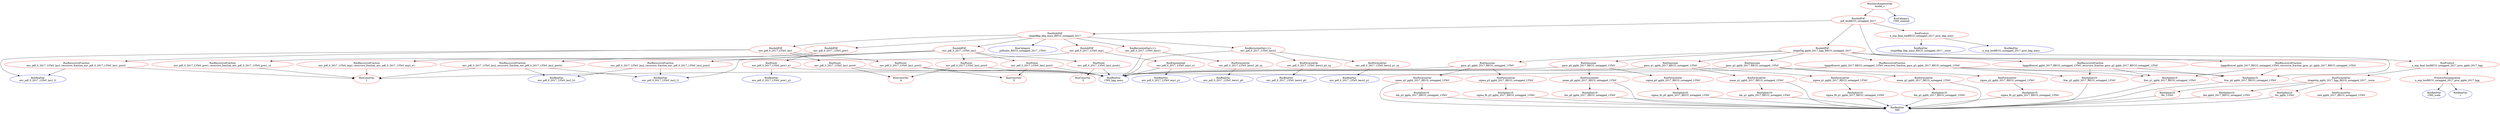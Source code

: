 digraph model_s{
"model_s" [ color=red, label="RooSimultaneousOpt\nmodel_s"];
"pdf_binRECO_untagged_2017" [ color=red, label="RooAddPdf\npdf_binRECO_untagged_2017"];
"shapeBkg_bkg_mass_RECO_untagged_2017" [ color=red, label="RooMultiPdf\nshapeBkg_bkg_mass_RECO_untagged_2017"];
"pdfindex_RECO_untagged_2017_13TeV" [ color=blue, label="RooCategory\npdfindex_RECO_untagged_2017_13TeV"];
"env_pdf_0_2017_13TeV_bern1" [ color=red, label="RooBernsteinFast<1>\nenv_pdf_0_2017_13TeV_bern1"];
"env_pdf_0_2017_13TeV_bern1_p0_sq" [ color=red, label="RooFormulaVar\nenv_pdf_0_2017_13TeV_bern1_p0_sq"];
"env_pdf_0_2017_13TeV_bern1_p0" [ color=blue, label="RooRealVar\nenv_pdf_0_2017_13TeV_bern1_p0"];
"CMS_hgg_mass" [ color=blue, label="RooRealVar\nCMS_hgg_mass"];
"env_pdf_0_2017_13TeV_bern2" [ color=red, label="RooBernsteinFast<2>\nenv_pdf_0_2017_13TeV_bern2"];
"env_pdf_0_2017_13TeV_bern2_p0_sq" [ color=red, label="RooFormulaVar\nenv_pdf_0_2017_13TeV_bern2_p0_sq"];
"env_pdf_0_2017_13TeV_bern2_p0" [ color=blue, label="RooRealVar\nenv_pdf_0_2017_13TeV_bern2_p0"];
"env_pdf_0_2017_13TeV_bern2_p1_sq" [ color=red, label="RooFormulaVar\nenv_pdf_0_2017_13TeV_bern2_p1_sq"];
"env_pdf_0_2017_13TeV_bern2_p1" [ color=blue, label="RooRealVar\nenv_pdf_0_2017_13TeV_bern2_p1"];
"env_pdf_0_2017_13TeV_exp1" [ color=red, label="RooAddPdf\nenv_pdf_0_2017_13TeV_exp1"];
"env_pdf_0_2017_13TeV_exp1_e1" [ color=red, label="RooExponential\nenv_pdf_0_2017_13TeV_exp1_e1"];
"env_pdf_0_2017_13TeV_exp1_p1" [ color=blue, label="RooRealVar\nenv_pdf_0_2017_13TeV_exp1_p1"];
"env_pdf_0_2017_13TeV_exp1_recursive_fraction_env_pdf_0_2017_13TeV_exp1_e1" [ color=red, label="RooRecursiveFraction\nenv_pdf_0_2017_13TeV_exp1_recursive_fraction_env_pdf_0_2017_13TeV_exp1_e1"];
"1" [ color=red, label="RooConstVar\n1"];
"env_pdf_0_2017_13TeV_pow1" [ color=red, label="RooAddPdf\nenv_pdf_0_2017_13TeV_pow1"];
"env_pdf_0_2017_13TeV_pow1_e1" [ color=red, label="RooPower\nenv_pdf_0_2017_13TeV_pow1_e1"];
"env_pdf_0_2017_13TeV_pow1_p1" [ color=blue, label="RooRealVar\nenv_pdf_0_2017_13TeV_pow1_p1"];
"env_pdf_0_2017_13TeV_pow1_recursive_fraction_env_pdf_0_2017_13TeV_pow1_e1" [ color=red, label="RooRecursiveFraction\nenv_pdf_0_2017_13TeV_pow1_recursive_fraction_env_pdf_0_2017_13TeV_pow1_e1"];
"env_pdf_0_2017_13TeV_lau1" [ color=red, label="RooAddPdf\nenv_pdf_0_2017_13TeV_lau1"];
"env_pdf_0_2017_13TeV_lau1_pow0" [ color=red, label="RooPower\nenv_pdf_0_2017_13TeV_lau1_pow0"];
"-4" [ color=red, label="RooConstVar\n-4"];
"env_pdf_0_2017_13TeV_lau1_l1" [ color=blue, label="RooRealVar\nenv_pdf_0_2017_13TeV_lau1_l1"];
"env_pdf_0_2017_13TeV_lau1_powl1" [ color=red, label="RooPower\nenv_pdf_0_2017_13TeV_lau1_powl1"];
"-5" [ color=red, label="RooConstVar\n-5"];
"env_pdf_0_2017_13TeV_lau1_recursive_fraction_env_pdf_0_2017_13TeV_lau1_powl1" [ color=red, label="RooRecursiveFraction\nenv_pdf_0_2017_13TeV_lau1_recursive_fraction_env_pdf_0_2017_13TeV_lau1_powl1"];
"env_pdf_0_2017_13TeV_lau2" [ color=red, label="RooAddPdf\nenv_pdf_0_2017_13TeV_lau2"];
"env_pdf_0_2017_13TeV_lau2_pow0" [ color=red, label="RooPower\nenv_pdf_0_2017_13TeV_lau2_pow0"];
"env_pdf_0_2017_13TeV_lau2_l1" [ color=blue, label="RooRealVar\nenv_pdf_0_2017_13TeV_lau2_l1"];
"env_pdf_0_2017_13TeV_lau2_powl1" [ color=red, label="RooPower\nenv_pdf_0_2017_13TeV_lau2_powl1"];
"env_pdf_0_2017_13TeV_lau2_recursive_fraction_env_pdf_0_2017_13TeV_lau2_powl1" [ color=red, label="RooRecursiveFraction\nenv_pdf_0_2017_13TeV_lau2_recursive_fraction_env_pdf_0_2017_13TeV_lau2_powl1"];
"env_pdf_0_2017_13TeV_lau2_h1" [ color=blue, label="RooRealVar\nenv_pdf_0_2017_13TeV_lau2_h1"];
"env_pdf_0_2017_13TeV_lau2_powh1" [ color=red, label="RooPower\nenv_pdf_0_2017_13TeV_lau2_powh1"];
"-3" [ color=red, label="RooConstVar\n-3"];
"env_pdf_0_2017_13TeV_lau2_recursive_fraction_env_pdf_0_2017_13TeV_lau2_powh1" [ color=red, label="RooRecursiveFraction\nenv_pdf_0_2017_13TeV_lau2_recursive_fraction_env_pdf_0_2017_13TeV_lau2_powh1"];
"n_exp_final_binRECO_untagged_2017_proc_bkg_mass" [ color=red, label="RooProduct\nn_exp_final_binRECO_untagged_2017_proc_bkg_mass"];
"n_exp_binRECO_untagged_2017_proc_bkg_mass" [ color=blue, label="RooRealVar\nn_exp_binRECO_untagged_2017_proc_bkg_mass"];
"shapeBkg_bkg_mass_RECO_untagged_2017__norm" [ color=blue, label="RooRealVar\nshapeBkg_bkg_mass_RECO_untagged_2017__norm"];
"shapeSig_gghh_2017_hgg_RECO_untagged_2017" [ color=red, label="RooAddPdf\nshapeSig_gghh_2017_hgg_RECO_untagged_2017"];
"gaus_g0_gghh_2017_RECO_untagged_13TeV" [ color=red, label="RooGaussian\ngaus_g0_gghh_2017_RECO_untagged_13TeV"];
"mean_g0_gghh_2017_RECO_untagged_13TeV" [ color=red, label="RooFormulaVar\nmean_g0_gghh_2017_RECO_untagged_13TeV"];
"dm_g0_gghh_2017_RECO_untagged_13TeV" [ color=red, label="RooSpline1D\ndm_g0_gghh_2017_RECO_untagged_13TeV"];
"MH" [ color=blue, label="RooRealVar\nMH"];
"sigma_g0_gghh_2017_RECO_untagged_13TeV" [ color=red, label="RooFormulaVar\nsigma_g0_gghh_2017_RECO_untagged_13TeV"];
"sigma_fit_g0_gghh_2017_RECO_untagged_13TeV" [ color=red, label="RooSpline1D\nsigma_fit_g0_gghh_2017_RECO_untagged_13TeV"];
"frac_g0_gghh_2017_RECO_untagged_13TeV" [ color=red, label="RooSpline1D\nfrac_g0_gghh_2017_RECO_untagged_13TeV"];
"gaus_g1_gghh_2017_RECO_untagged_13TeV" [ color=red, label="RooGaussian\ngaus_g1_gghh_2017_RECO_untagged_13TeV"];
"mean_g1_gghh_2017_RECO_untagged_13TeV" [ color=red, label="RooFormulaVar\nmean_g1_gghh_2017_RECO_untagged_13TeV"];
"dm_g1_gghh_2017_RECO_untagged_13TeV" [ color=red, label="RooSpline1D\ndm_g1_gghh_2017_RECO_untagged_13TeV"];
"sigma_g1_gghh_2017_RECO_untagged_13TeV" [ color=red, label="RooFormulaVar\nsigma_g1_gghh_2017_RECO_untagged_13TeV"];
"sigma_fit_g1_gghh_2017_RECO_untagged_13TeV" [ color=red, label="RooSpline1D\nsigma_fit_g1_gghh_2017_RECO_untagged_13TeV"];
"hggpdfsmrel_gghh_2017_RECO_untagged_13TeV_recursive_fraction_gaus_g1_gghh_2017_RECO_untagged_13TeV" [ color=red, label="RooRecursiveFraction\nhggpdfsmrel_gghh_2017_RECO_untagged_13TeV_recursive_fraction_gaus_g1_gghh_2017_RECO_untagged_13TeV"];
"frac_g1_gghh_2017_RECO_untagged_13TeV" [ color=red, label="RooSpline1D\nfrac_g1_gghh_2017_RECO_untagged_13TeV"];
"gaus_g2_gghh_2017_RECO_untagged_13TeV" [ color=red, label="RooGaussian\ngaus_g2_gghh_2017_RECO_untagged_13TeV"];
"mean_g2_gghh_2017_RECO_untagged_13TeV" [ color=red, label="RooFormulaVar\nmean_g2_gghh_2017_RECO_untagged_13TeV"];
"dm_g2_gghh_2017_RECO_untagged_13TeV" [ color=red, label="RooSpline1D\ndm_g2_gghh_2017_RECO_untagged_13TeV"];
"sigma_g2_gghh_2017_RECO_untagged_13TeV" [ color=red, label="RooFormulaVar\nsigma_g2_gghh_2017_RECO_untagged_13TeV"];
"sigma_fit_g2_gghh_2017_RECO_untagged_13TeV" [ color=red, label="RooSpline1D\nsigma_fit_g2_gghh_2017_RECO_untagged_13TeV"];
"hggpdfsmrel_gghh_2017_RECO_untagged_13TeV_recursive_fraction_gaus_g2_gghh_2017_RECO_untagged_13TeV" [ color=red, label="RooRecursiveFraction\nhggpdfsmrel_gghh_2017_RECO_untagged_13TeV_recursive_fraction_gaus_g2_gghh_2017_RECO_untagged_13TeV"];
"frac_g2_gghh_2017_RECO_untagged_13TeV" [ color=red, label="RooSpline1D\nfrac_g2_gghh_2017_RECO_untagged_13TeV"];
"gaus_g3_gghh_2017_RECO_untagged_13TeV" [ color=red, label="RooGaussian\ngaus_g3_gghh_2017_RECO_untagged_13TeV"];
"mean_g3_gghh_2017_RECO_untagged_13TeV" [ color=red, label="RooFormulaVar\nmean_g3_gghh_2017_RECO_untagged_13TeV"];
"dm_g3_gghh_2017_RECO_untagged_13TeV" [ color=red, label="RooSpline1D\ndm_g3_gghh_2017_RECO_untagged_13TeV"];
"sigma_g3_gghh_2017_RECO_untagged_13TeV" [ color=red, label="RooFormulaVar\nsigma_g3_gghh_2017_RECO_untagged_13TeV"];
"sigma_fit_g3_gghh_2017_RECO_untagged_13TeV" [ color=red, label="RooSpline1D\nsigma_fit_g3_gghh_2017_RECO_untagged_13TeV"];
"hggpdfsmrel_gghh_2017_RECO_untagged_13TeV_recursive_fraction_gaus_g3_gghh_2017_RECO_untagged_13TeV" [ color=red, label="RooRecursiveFraction\nhggpdfsmrel_gghh_2017_RECO_untagged_13TeV_recursive_fraction_gaus_g3_gghh_2017_RECO_untagged_13TeV"];
"n_exp_final_binRECO_untagged_2017_proc_gghh_2017_hgg" [ color=red, label="RooProduct\nn_exp_final_binRECO_untagged_2017_proc_gghh_2017_hgg"];
"n_exp_binRECO_untagged_2017_proc_gghh_2017_hgg" [ color=red, label="ProcessNormalization\nn_exp_binRECO_untagged_2017_proc_gghh_2017_hgg"];
"r" [ color=blue, label="RooRealVar\nr"];
"CMS_scale" [ color=blue, label="RooRealVar\nCMS_scale"];
"shapeSig_gghh_2017_hgg_RECO_untagged_2017__norm" [ color=red, label="RooFormulaVar\nshapeSig_gghh_2017_hgg_RECO_untagged_2017__norm"];
"fxs_gghh_13TeV" [ color=red, label="RooSpline1D\nfxs_gghh_13TeV"];
"fbr_13TeV" [ color=red, label="RooSpline1D\nfbr_13TeV"];
"fea_gghh_2017_RECO_untagged_13TeV" [ color=red, label="RooSpline1D\nfea_gghh_2017_RECO_untagged_13TeV"];
"rate_gghh_2017_RECO_untagged_13TeV" [ color=red, label="RooFormulaVar\nrate_gghh_2017_RECO_untagged_13TeV"];
"CMS_channel" [ color=blue, label="RooCategory\nCMS_channel"];
"shapeSig_gghh_2017_hgg_RECO_untagged_2017__norm" -> "fxs_gghh_13TeV";
"shapeSig_gghh_2017_hgg_RECO_untagged_2017__norm" -> "fbr_13TeV";
"shapeSig_gghh_2017_hgg_RECO_untagged_2017__norm" -> "fea_gghh_2017_RECO_untagged_13TeV";
"shapeSig_gghh_2017_hgg_RECO_untagged_2017__norm" -> "rate_gghh_2017_RECO_untagged_13TeV";
"fxs_gghh_13TeV" -> "MH";
"fbr_13TeV" -> "MH";
"fea_gghh_2017_RECO_untagged_13TeV" -> "MH";
"n_exp_binRECO_untagged_2017_proc_gghh_2017_hgg" -> "r";
"n_exp_binRECO_untagged_2017_proc_gghh_2017_hgg" -> "CMS_scale";
"model_s" -> "CMS_channel";
"model_s" -> "pdf_binRECO_untagged_2017";
"pdf_binRECO_untagged_2017" -> "shapeBkg_bkg_mass_RECO_untagged_2017";
"pdf_binRECO_untagged_2017" -> "n_exp_final_binRECO_untagged_2017_proc_bkg_mass";
"pdf_binRECO_untagged_2017" -> "shapeSig_gghh_2017_hgg_RECO_untagged_2017";
"pdf_binRECO_untagged_2017" -> "n_exp_final_binRECO_untagged_2017_proc_gghh_2017_hgg";
"shapeBkg_bkg_mass_RECO_untagged_2017" -> "pdfindex_RECO_untagged_2017_13TeV";
"shapeBkg_bkg_mass_RECO_untagged_2017" -> "env_pdf_0_2017_13TeV_bern1";
"shapeBkg_bkg_mass_RECO_untagged_2017" -> "env_pdf_0_2017_13TeV_bern2";
"shapeBkg_bkg_mass_RECO_untagged_2017" -> "env_pdf_0_2017_13TeV_exp1";
"shapeBkg_bkg_mass_RECO_untagged_2017" -> "env_pdf_0_2017_13TeV_pow1";
"shapeBkg_bkg_mass_RECO_untagged_2017" -> "env_pdf_0_2017_13TeV_lau1";
"shapeBkg_bkg_mass_RECO_untagged_2017" -> "env_pdf_0_2017_13TeV_lau2";
"env_pdf_0_2017_13TeV_bern1" -> "CMS_hgg_mass";
"env_pdf_0_2017_13TeV_bern1" -> "env_pdf_0_2017_13TeV_bern1_p0_sq";
"env_pdf_0_2017_13TeV_bern1_p0_sq" -> "env_pdf_0_2017_13TeV_bern1_p0";
"env_pdf_0_2017_13TeV_bern2" -> "CMS_hgg_mass";
"env_pdf_0_2017_13TeV_bern2" -> "env_pdf_0_2017_13TeV_bern2_p0_sq";
"env_pdf_0_2017_13TeV_bern2" -> "env_pdf_0_2017_13TeV_bern2_p1_sq";
"env_pdf_0_2017_13TeV_bern2_p0_sq" -> "env_pdf_0_2017_13TeV_bern2_p0";
"env_pdf_0_2017_13TeV_bern2_p1_sq" -> "env_pdf_0_2017_13TeV_bern2_p1";
"env_pdf_0_2017_13TeV_exp1" -> "env_pdf_0_2017_13TeV_exp1_e1";
"env_pdf_0_2017_13TeV_exp1" -> "env_pdf_0_2017_13TeV_exp1_recursive_fraction_env_pdf_0_2017_13TeV_exp1_e1";
"env_pdf_0_2017_13TeV_exp1_e1" -> "CMS_hgg_mass";
"env_pdf_0_2017_13TeV_exp1_e1" -> "env_pdf_0_2017_13TeV_exp1_p1";
"env_pdf_0_2017_13TeV_exp1_recursive_fraction_env_pdf_0_2017_13TeV_exp1_e1" -> "1";
"env_pdf_0_2017_13TeV_pow1" -> "env_pdf_0_2017_13TeV_pow1_e1";
"env_pdf_0_2017_13TeV_pow1" -> "env_pdf_0_2017_13TeV_pow1_recursive_fraction_env_pdf_0_2017_13TeV_pow1_e1";
"env_pdf_0_2017_13TeV_pow1_e1" -> "CMS_hgg_mass";
"env_pdf_0_2017_13TeV_pow1_e1" -> "env_pdf_0_2017_13TeV_pow1_p1";
"env_pdf_0_2017_13TeV_pow1_recursive_fraction_env_pdf_0_2017_13TeV_pow1_e1" -> "1";
"env_pdf_0_2017_13TeV_lau1" -> "env_pdf_0_2017_13TeV_lau1_pow0";
"env_pdf_0_2017_13TeV_lau1" -> "env_pdf_0_2017_13TeV_lau1_l1";
"env_pdf_0_2017_13TeV_lau1" -> "env_pdf_0_2017_13TeV_lau1_powl1";
"env_pdf_0_2017_13TeV_lau1" -> "env_pdf_0_2017_13TeV_lau1_recursive_fraction_env_pdf_0_2017_13TeV_lau1_powl1";
"env_pdf_0_2017_13TeV_lau1_pow0" -> "CMS_hgg_mass";
"env_pdf_0_2017_13TeV_lau1_pow0" -> "-4";
"env_pdf_0_2017_13TeV_lau1_powl1" -> "CMS_hgg_mass";
"env_pdf_0_2017_13TeV_lau1_powl1" -> "-5";
"env_pdf_0_2017_13TeV_lau1_recursive_fraction_env_pdf_0_2017_13TeV_lau1_powl1" -> "1";
"env_pdf_0_2017_13TeV_lau1_recursive_fraction_env_pdf_0_2017_13TeV_lau1_powl1" -> "env_pdf_0_2017_13TeV_lau1_l1";
"env_pdf_0_2017_13TeV_lau2" -> "env_pdf_0_2017_13TeV_lau2_pow0";
"env_pdf_0_2017_13TeV_lau2" -> "env_pdf_0_2017_13TeV_lau2_l1";
"env_pdf_0_2017_13TeV_lau2" -> "env_pdf_0_2017_13TeV_lau2_powl1";
"env_pdf_0_2017_13TeV_lau2" -> "env_pdf_0_2017_13TeV_lau2_recursive_fraction_env_pdf_0_2017_13TeV_lau2_powl1";
"env_pdf_0_2017_13TeV_lau2" -> "env_pdf_0_2017_13TeV_lau2_powh1";
"env_pdf_0_2017_13TeV_lau2" -> "env_pdf_0_2017_13TeV_lau2_recursive_fraction_env_pdf_0_2017_13TeV_lau2_powh1";
"env_pdf_0_2017_13TeV_lau2_pow0" -> "CMS_hgg_mass";
"env_pdf_0_2017_13TeV_lau2_pow0" -> "-4";
"env_pdf_0_2017_13TeV_lau2_powl1" -> "CMS_hgg_mass";
"env_pdf_0_2017_13TeV_lau2_powl1" -> "-5";
"env_pdf_0_2017_13TeV_lau2_recursive_fraction_env_pdf_0_2017_13TeV_lau2_powl1" -> "env_pdf_0_2017_13TeV_lau2_l1";
"env_pdf_0_2017_13TeV_lau2_recursive_fraction_env_pdf_0_2017_13TeV_lau2_powl1" -> "env_pdf_0_2017_13TeV_lau2_h1";
"env_pdf_0_2017_13TeV_lau2_powh1" -> "CMS_hgg_mass";
"env_pdf_0_2017_13TeV_lau2_powh1" -> "-3";
"env_pdf_0_2017_13TeV_lau2_recursive_fraction_env_pdf_0_2017_13TeV_lau2_powh1" -> "1";
"env_pdf_0_2017_13TeV_lau2_recursive_fraction_env_pdf_0_2017_13TeV_lau2_powh1" -> "env_pdf_0_2017_13TeV_lau2_l1";
"env_pdf_0_2017_13TeV_lau2_recursive_fraction_env_pdf_0_2017_13TeV_lau2_powh1" -> "env_pdf_0_2017_13TeV_lau2_h1";
"n_exp_final_binRECO_untagged_2017_proc_bkg_mass" -> "shapeBkg_bkg_mass_RECO_untagged_2017__norm";
"n_exp_final_binRECO_untagged_2017_proc_bkg_mass" -> "n_exp_binRECO_untagged_2017_proc_bkg_mass";
"shapeSig_gghh_2017_hgg_RECO_untagged_2017" -> "gaus_g0_gghh_2017_RECO_untagged_13TeV";
"shapeSig_gghh_2017_hgg_RECO_untagged_2017" -> "frac_g0_gghh_2017_RECO_untagged_13TeV";
"shapeSig_gghh_2017_hgg_RECO_untagged_2017" -> "gaus_g1_gghh_2017_RECO_untagged_13TeV";
"shapeSig_gghh_2017_hgg_RECO_untagged_2017" -> "hggpdfsmrel_gghh_2017_RECO_untagged_13TeV_recursive_fraction_gaus_g1_gghh_2017_RECO_untagged_13TeV";
"shapeSig_gghh_2017_hgg_RECO_untagged_2017" -> "gaus_g2_gghh_2017_RECO_untagged_13TeV";
"shapeSig_gghh_2017_hgg_RECO_untagged_2017" -> "hggpdfsmrel_gghh_2017_RECO_untagged_13TeV_recursive_fraction_gaus_g2_gghh_2017_RECO_untagged_13TeV";
"shapeSig_gghh_2017_hgg_RECO_untagged_2017" -> "gaus_g3_gghh_2017_RECO_untagged_13TeV";
"shapeSig_gghh_2017_hgg_RECO_untagged_2017" -> "hggpdfsmrel_gghh_2017_RECO_untagged_13TeV_recursive_fraction_gaus_g3_gghh_2017_RECO_untagged_13TeV";
"gaus_g0_gghh_2017_RECO_untagged_13TeV" -> "CMS_hgg_mass";
"gaus_g0_gghh_2017_RECO_untagged_13TeV" -> "mean_g0_gghh_2017_RECO_untagged_13TeV";
"gaus_g0_gghh_2017_RECO_untagged_13TeV" -> "sigma_g0_gghh_2017_RECO_untagged_13TeV";
"mean_g0_gghh_2017_RECO_untagged_13TeV" -> "MH";
"mean_g0_gghh_2017_RECO_untagged_13TeV" -> "dm_g0_gghh_2017_RECO_untagged_13TeV";
"dm_g0_gghh_2017_RECO_untagged_13TeV" -> "MH";
"sigma_g0_gghh_2017_RECO_untagged_13TeV" -> "sigma_fit_g0_gghh_2017_RECO_untagged_13TeV";
"sigma_fit_g0_gghh_2017_RECO_untagged_13TeV" -> "MH";
"frac_g0_gghh_2017_RECO_untagged_13TeV" -> "MH";
"gaus_g1_gghh_2017_RECO_untagged_13TeV" -> "CMS_hgg_mass";
"gaus_g1_gghh_2017_RECO_untagged_13TeV" -> "mean_g1_gghh_2017_RECO_untagged_13TeV";
"gaus_g1_gghh_2017_RECO_untagged_13TeV" -> "sigma_g1_gghh_2017_RECO_untagged_13TeV";
"mean_g1_gghh_2017_RECO_untagged_13TeV" -> "MH";
"mean_g1_gghh_2017_RECO_untagged_13TeV" -> "dm_g1_gghh_2017_RECO_untagged_13TeV";
"dm_g1_gghh_2017_RECO_untagged_13TeV" -> "MH";
"sigma_g1_gghh_2017_RECO_untagged_13TeV" -> "sigma_fit_g1_gghh_2017_RECO_untagged_13TeV";
"sigma_fit_g1_gghh_2017_RECO_untagged_13TeV" -> "MH";
"hggpdfsmrel_gghh_2017_RECO_untagged_13TeV_recursive_fraction_gaus_g1_gghh_2017_RECO_untagged_13TeV" -> "frac_g0_gghh_2017_RECO_untagged_13TeV";
"hggpdfsmrel_gghh_2017_RECO_untagged_13TeV_recursive_fraction_gaus_g1_gghh_2017_RECO_untagged_13TeV" -> "frac_g1_gghh_2017_RECO_untagged_13TeV";
"frac_g1_gghh_2017_RECO_untagged_13TeV" -> "MH";
"gaus_g2_gghh_2017_RECO_untagged_13TeV" -> "CMS_hgg_mass";
"gaus_g2_gghh_2017_RECO_untagged_13TeV" -> "mean_g2_gghh_2017_RECO_untagged_13TeV";
"gaus_g2_gghh_2017_RECO_untagged_13TeV" -> "sigma_g2_gghh_2017_RECO_untagged_13TeV";
"mean_g2_gghh_2017_RECO_untagged_13TeV" -> "MH";
"mean_g2_gghh_2017_RECO_untagged_13TeV" -> "dm_g2_gghh_2017_RECO_untagged_13TeV";
"dm_g2_gghh_2017_RECO_untagged_13TeV" -> "MH";
"sigma_g2_gghh_2017_RECO_untagged_13TeV" -> "sigma_fit_g2_gghh_2017_RECO_untagged_13TeV";
"sigma_fit_g2_gghh_2017_RECO_untagged_13TeV" -> "MH";
"hggpdfsmrel_gghh_2017_RECO_untagged_13TeV_recursive_fraction_gaus_g2_gghh_2017_RECO_untagged_13TeV" -> "frac_g0_gghh_2017_RECO_untagged_13TeV";
"hggpdfsmrel_gghh_2017_RECO_untagged_13TeV_recursive_fraction_gaus_g2_gghh_2017_RECO_untagged_13TeV" -> "frac_g1_gghh_2017_RECO_untagged_13TeV";
"hggpdfsmrel_gghh_2017_RECO_untagged_13TeV_recursive_fraction_gaus_g2_gghh_2017_RECO_untagged_13TeV" -> "frac_g2_gghh_2017_RECO_untagged_13TeV";
"frac_g2_gghh_2017_RECO_untagged_13TeV" -> "MH";
"gaus_g3_gghh_2017_RECO_untagged_13TeV" -> "CMS_hgg_mass";
"gaus_g3_gghh_2017_RECO_untagged_13TeV" -> "mean_g3_gghh_2017_RECO_untagged_13TeV";
"gaus_g3_gghh_2017_RECO_untagged_13TeV" -> "sigma_g3_gghh_2017_RECO_untagged_13TeV";
"mean_g3_gghh_2017_RECO_untagged_13TeV" -> "MH";
"mean_g3_gghh_2017_RECO_untagged_13TeV" -> "dm_g3_gghh_2017_RECO_untagged_13TeV";
"dm_g3_gghh_2017_RECO_untagged_13TeV" -> "MH";
"sigma_g3_gghh_2017_RECO_untagged_13TeV" -> "sigma_fit_g3_gghh_2017_RECO_untagged_13TeV";
"sigma_fit_g3_gghh_2017_RECO_untagged_13TeV" -> "MH";
"hggpdfsmrel_gghh_2017_RECO_untagged_13TeV_recursive_fraction_gaus_g3_gghh_2017_RECO_untagged_13TeV" -> "1";
"hggpdfsmrel_gghh_2017_RECO_untagged_13TeV_recursive_fraction_gaus_g3_gghh_2017_RECO_untagged_13TeV" -> "frac_g0_gghh_2017_RECO_untagged_13TeV";
"hggpdfsmrel_gghh_2017_RECO_untagged_13TeV_recursive_fraction_gaus_g3_gghh_2017_RECO_untagged_13TeV" -> "frac_g1_gghh_2017_RECO_untagged_13TeV";
"hggpdfsmrel_gghh_2017_RECO_untagged_13TeV_recursive_fraction_gaus_g3_gghh_2017_RECO_untagged_13TeV" -> "frac_g2_gghh_2017_RECO_untagged_13TeV";
"n_exp_final_binRECO_untagged_2017_proc_gghh_2017_hgg" -> "shapeSig_gghh_2017_hgg_RECO_untagged_2017__norm";
"n_exp_final_binRECO_untagged_2017_proc_gghh_2017_hgg" -> "n_exp_binRECO_untagged_2017_proc_gghh_2017_hgg";
}
